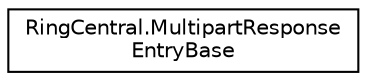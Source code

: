 digraph "Graphical Class Hierarchy"
{
 // LATEX_PDF_SIZE
  edge [fontname="Helvetica",fontsize="10",labelfontname="Helvetica",labelfontsize="10"];
  node [fontname="Helvetica",fontsize="10",shape=record];
  rankdir="LR";
  Node0 [label="RingCentral.MultipartResponse\lEntryBase",height=0.2,width=0.4,color="black", fillcolor="white", style="filled",URL="$classRingCentral_1_1MultipartResponseEntryBase.html",tooltip=" "];
}

